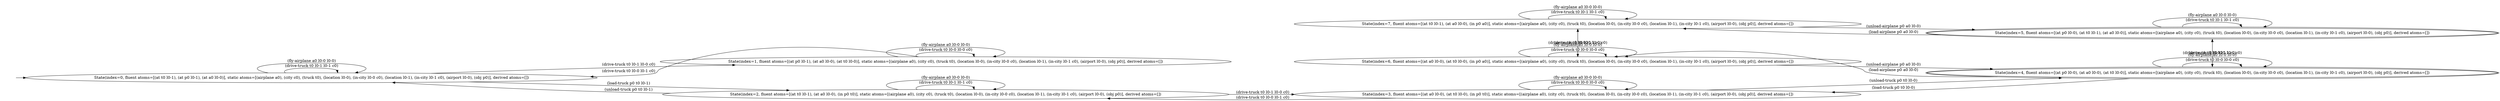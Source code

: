 digraph {
rankdir="LR"
s0[label="State(index=0, fluent atoms=[(at t0 l0-1), (at p0 l0-1), (at a0 l0-0)], static atoms=[(airplane a0), (city c0), (truck t0), (location l0-0), (in-city l0-0 c0), (location l0-1), (in-city l0-1 c0), (airport l0-0), (obj p0)], derived atoms=[])"]
s1[label="State(index=1, fluent atoms=[(at p0 l0-1), (at a0 l0-0), (at t0 l0-0)], static atoms=[(airplane a0), (city c0), (truck t0), (location l0-0), (in-city l0-0 c0), (location l0-1), (in-city l0-1 c0), (airport l0-0), (obj p0)], derived atoms=[])"]
s2[label="State(index=2, fluent atoms=[(at t0 l0-1), (at a0 l0-0), (in p0 t0)], static atoms=[(airplane a0), (city c0), (truck t0), (location l0-0), (in-city l0-0 c0), (location l0-1), (in-city l0-1 c0), (airport l0-0), (obj p0)], derived atoms=[])"]
s3[label="State(index=3, fluent atoms=[(at a0 l0-0), (at t0 l0-0), (in p0 t0)], static atoms=[(airplane a0), (city c0), (truck t0), (location l0-0), (in-city l0-0 c0), (location l0-1), (in-city l0-1 c0), (airport l0-0), (obj p0)], derived atoms=[])"]
s4[peripheries=2,label="State(index=4, fluent atoms=[(at p0 l0-0), (at a0 l0-0), (at t0 l0-0)], static atoms=[(airplane a0), (city c0), (truck t0), (location l0-0), (in-city l0-0 c0), (location l0-1), (in-city l0-1 c0), (airport l0-0), (obj p0)], derived atoms=[])"]
s5[peripheries=2,label="State(index=5, fluent atoms=[(at p0 l0-0), (at t0 l0-1), (at a0 l0-0)], static atoms=[(airplane a0), (city c0), (truck t0), (location l0-0), (in-city l0-0 c0), (location l0-1), (in-city l0-1 c0), (airport l0-0), (obj p0)], derived atoms=[])"]
s6[label="State(index=6, fluent atoms=[(at a0 l0-0), (at t0 l0-0), (in p0 a0)], static atoms=[(airplane a0), (city c0), (truck t0), (location l0-0), (in-city l0-0 c0), (location l0-1), (in-city l0-1 c0), (airport l0-0), (obj p0)], derived atoms=[])"]
s7[label="State(index=7, fluent atoms=[(at t0 l0-1), (at a0 l0-0), (in p0 a0)], static atoms=[(airplane a0), (city c0), (truck t0), (location l0-0), (in-city l0-0 c0), (location l0-1), (in-city l0-1 c0), (airport l0-0), (obj p0)], derived atoms=[])"]
Dangling [ label = "", style = invis ]
{ rank = same; Dangling }
Dangling -> s0
{ rank = same; s1}
{ rank = same; s0}
{ rank = same; s2}
{ rank = same; s3,s6,s7}
{ rank = same; s4,s5}
s0->s1 [label="(drive-truck t0 l0-1 l0-0 c0)"]
s0->s0 [label="(drive-truck t0 l0-1 l0-1 c0)"]
s0->s2 [label="(load-truck p0 t0 l0-1)"]
s0->s0 [label="(fly-airplane a0 l0-0 l0-0)"]
s2->s3 [label="(drive-truck t0 l0-1 l0-0 c0)"]
s2->s2 [label="(drive-truck t0 l0-1 l0-1 c0)"]
s2->s0 [label="(unload-truck p0 t0 l0-1)"]
s2->s2 [label="(fly-airplane a0 l0-0 l0-0)"]
s3->s3 [label="(drive-truck t0 l0-0 l0-0 c0)"]
s3->s2 [label="(drive-truck t0 l0-0 l0-1 c0)"]
s3->s4 [label="(unload-truck p0 t0 l0-0)"]
s3->s3 [label="(fly-airplane a0 l0-0 l0-0)"]
s4->s4 [label="(drive-truck t0 l0-0 l0-0 c0)"]
s4->s5 [label="(drive-truck t0 l0-0 l0-1 c0)"]
s4->s3 [label="(load-truck p0 t0 l0-0)"]
s4->s4 [label="(fly-airplane a0 l0-0 l0-0)"]
s4->s6 [label="(load-airplane p0 a0 l0-0)"]
s6->s6 [label="(drive-truck t0 l0-0 l0-0 c0)"]
s6->s7 [label="(drive-truck t0 l0-0 l0-1 c0)"]
s6->s6 [label="(fly-airplane a0 l0-0 l0-0)"]
s6->s4 [label="(unload-airplane p0 a0 l0-0)"]
s7->s6 [label="(drive-truck t0 l0-1 l0-0 c0)"]
s7->s7 [label="(drive-truck t0 l0-1 l0-1 c0)"]
s7->s7 [label="(fly-airplane a0 l0-0 l0-0)"]
s7->s5 [label="(unload-airplane p0 a0 l0-0)"]
s5->s4 [label="(drive-truck t0 l0-1 l0-0 c0)"]
s5->s5 [label="(drive-truck t0 l0-1 l0-1 c0)"]
s5->s5 [label="(fly-airplane a0 l0-0 l0-0)"]
s5->s7 [label="(load-airplane p0 a0 l0-0)"]
s1->s1 [label="(drive-truck t0 l0-0 l0-0 c0)"]
s1->s0 [label="(drive-truck t0 l0-0 l0-1 c0)"]
s1->s1 [label="(fly-airplane a0 l0-0 l0-0)"]
}
